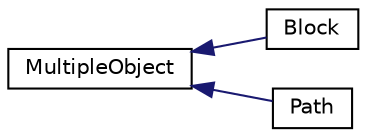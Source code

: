 digraph "Graphical Class Hierarchy"
{
  edge [fontname="Helvetica",fontsize="10",labelfontname="Helvetica",labelfontsize="10"];
  node [fontname="Helvetica",fontsize="10",shape=record];
  rankdir="LR";
  Node1 [label="MultipleObject",height=0.2,width=0.4,color="black", fillcolor="white", style="filled",URL="$class_multiple_object.html"];
  Node1 -> Node2 [dir="back",color="midnightblue",fontsize="10",style="solid",fontname="Helvetica"];
  Node2 [label="Block",height=0.2,width=0.4,color="black", fillcolor="white", style="filled",URL="$class_block.html"];
  Node1 -> Node3 [dir="back",color="midnightblue",fontsize="10",style="solid",fontname="Helvetica"];
  Node3 [label="Path",height=0.2,width=0.4,color="black", fillcolor="white", style="filled",URL="$class_path.html"];
}
